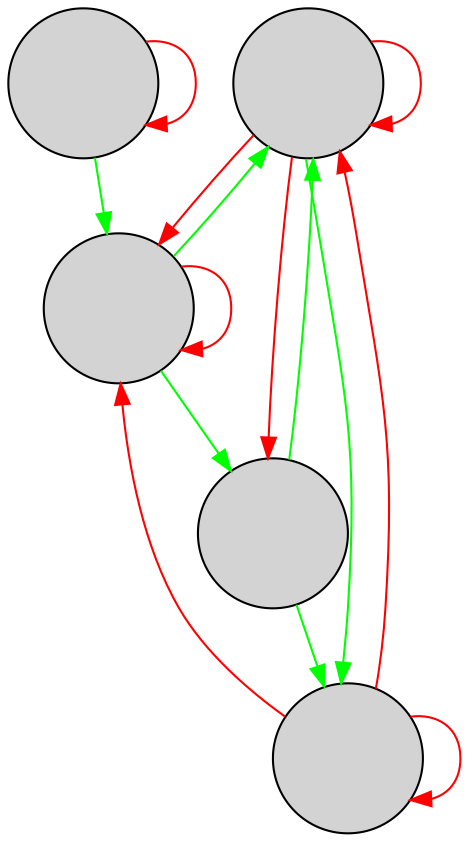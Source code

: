 digraph G {
  node [shape=circle fixedsize=true width=1 height=1 style=filled label="" ]
    fireC [ image="images/fire.png" ]
    electricC [ image="images/electric.png" ]
    waterC [ image="images/water.png" ]
    iceC [ image="images/ice.png" ]
    rockC [ image="images/rock.png" ]
  #{ rank=same; fireC rockC }
  #{ rank=same; waterC electricC }
  #{ rank=same; steelC iceC }
  rockC -> iceC [ color=green ]
  waterC -> rockC [ color=green ]
  fireC -> rockC [ color=red ]
  rockC -> fireC [ color=green ]
  iceC -> iceC [ color=red ]
  iceC -> fireC [ color=red ]
  iceC -> waterC [ color=red ]
  electricC -> electricC [ color=red ]
  electricC -> waterC [ color=green ]
  fireC -> fireC [ color=red ]
  fireC -> waterC [ color=red ]
  fireC -> iceC [ color=green ]
  waterC -> fireC [ color=green ]
  waterC -> waterC [ color=red ]
}
